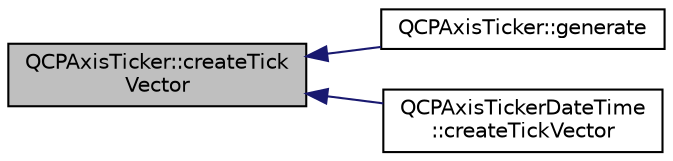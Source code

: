 digraph "QCPAxisTicker::createTickVector"
{
  edge [fontname="Helvetica",fontsize="10",labelfontname="Helvetica",labelfontsize="10"];
  node [fontname="Helvetica",fontsize="10",shape=record];
  rankdir="LR";
  Node23 [label="QCPAxisTicker::createTick\lVector",height=0.2,width=0.4,color="black", fillcolor="grey75", style="filled", fontcolor="black"];
  Node23 -> Node24 [dir="back",color="midnightblue",fontsize="10",style="solid",fontname="Helvetica"];
  Node24 [label="QCPAxisTicker::generate",height=0.2,width=0.4,color="black", fillcolor="white", style="filled",URL="$class_q_c_p_axis_ticker.html#aefbd11725678ca824add8cf926cbc856"];
  Node23 -> Node25 [dir="back",color="midnightblue",fontsize="10",style="solid",fontname="Helvetica"];
  Node25 [label="QCPAxisTickerDateTime\l::createTickVector",height=0.2,width=0.4,color="black", fillcolor="white", style="filled",URL="$class_q_c_p_axis_ticker_date_time.html#a44c2c09a303d281801b69226e243047d"];
}
